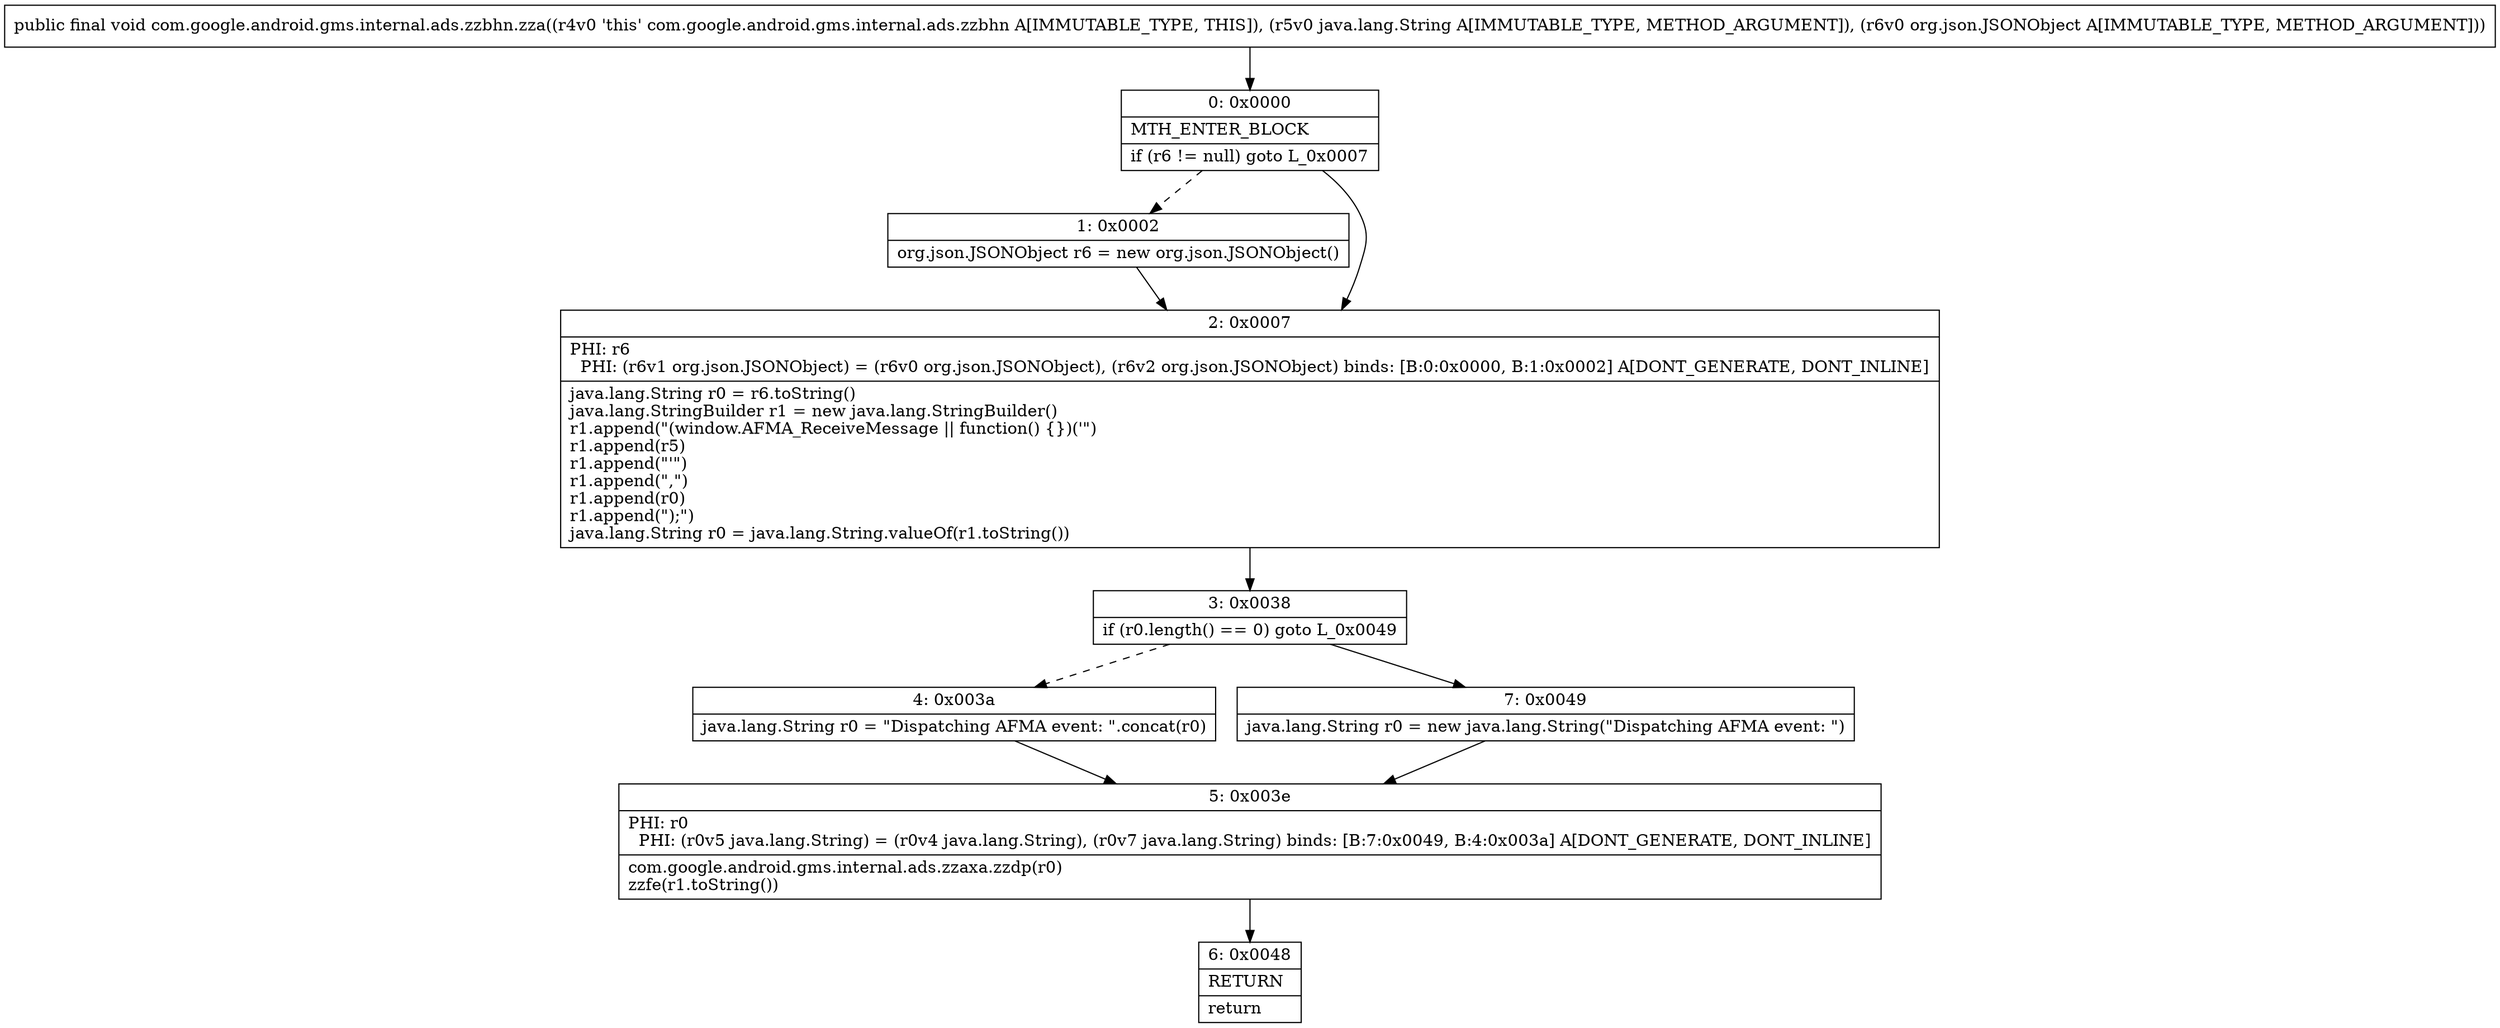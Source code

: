digraph "CFG forcom.google.android.gms.internal.ads.zzbhn.zza(Ljava\/lang\/String;Lorg\/json\/JSONObject;)V" {
Node_0 [shape=record,label="{0\:\ 0x0000|MTH_ENTER_BLOCK\l|if (r6 != null) goto L_0x0007\l}"];
Node_1 [shape=record,label="{1\:\ 0x0002|org.json.JSONObject r6 = new org.json.JSONObject()\l}"];
Node_2 [shape=record,label="{2\:\ 0x0007|PHI: r6 \l  PHI: (r6v1 org.json.JSONObject) = (r6v0 org.json.JSONObject), (r6v2 org.json.JSONObject) binds: [B:0:0x0000, B:1:0x0002] A[DONT_GENERATE, DONT_INLINE]\l|java.lang.String r0 = r6.toString()\ljava.lang.StringBuilder r1 = new java.lang.StringBuilder()\lr1.append(\"(window.AFMA_ReceiveMessage \|\| function() \{\})('\")\lr1.append(r5)\lr1.append(\"'\")\lr1.append(\",\")\lr1.append(r0)\lr1.append(\");\")\ljava.lang.String r0 = java.lang.String.valueOf(r1.toString())\l}"];
Node_3 [shape=record,label="{3\:\ 0x0038|if (r0.length() == 0) goto L_0x0049\l}"];
Node_4 [shape=record,label="{4\:\ 0x003a|java.lang.String r0 = \"Dispatching AFMA event: \".concat(r0)\l}"];
Node_5 [shape=record,label="{5\:\ 0x003e|PHI: r0 \l  PHI: (r0v5 java.lang.String) = (r0v4 java.lang.String), (r0v7 java.lang.String) binds: [B:7:0x0049, B:4:0x003a] A[DONT_GENERATE, DONT_INLINE]\l|com.google.android.gms.internal.ads.zzaxa.zzdp(r0)\lzzfe(r1.toString())\l}"];
Node_6 [shape=record,label="{6\:\ 0x0048|RETURN\l|return\l}"];
Node_7 [shape=record,label="{7\:\ 0x0049|java.lang.String r0 = new java.lang.String(\"Dispatching AFMA event: \")\l}"];
MethodNode[shape=record,label="{public final void com.google.android.gms.internal.ads.zzbhn.zza((r4v0 'this' com.google.android.gms.internal.ads.zzbhn A[IMMUTABLE_TYPE, THIS]), (r5v0 java.lang.String A[IMMUTABLE_TYPE, METHOD_ARGUMENT]), (r6v0 org.json.JSONObject A[IMMUTABLE_TYPE, METHOD_ARGUMENT])) }"];
MethodNode -> Node_0;
Node_0 -> Node_1[style=dashed];
Node_0 -> Node_2;
Node_1 -> Node_2;
Node_2 -> Node_3;
Node_3 -> Node_4[style=dashed];
Node_3 -> Node_7;
Node_4 -> Node_5;
Node_5 -> Node_6;
Node_7 -> Node_5;
}

